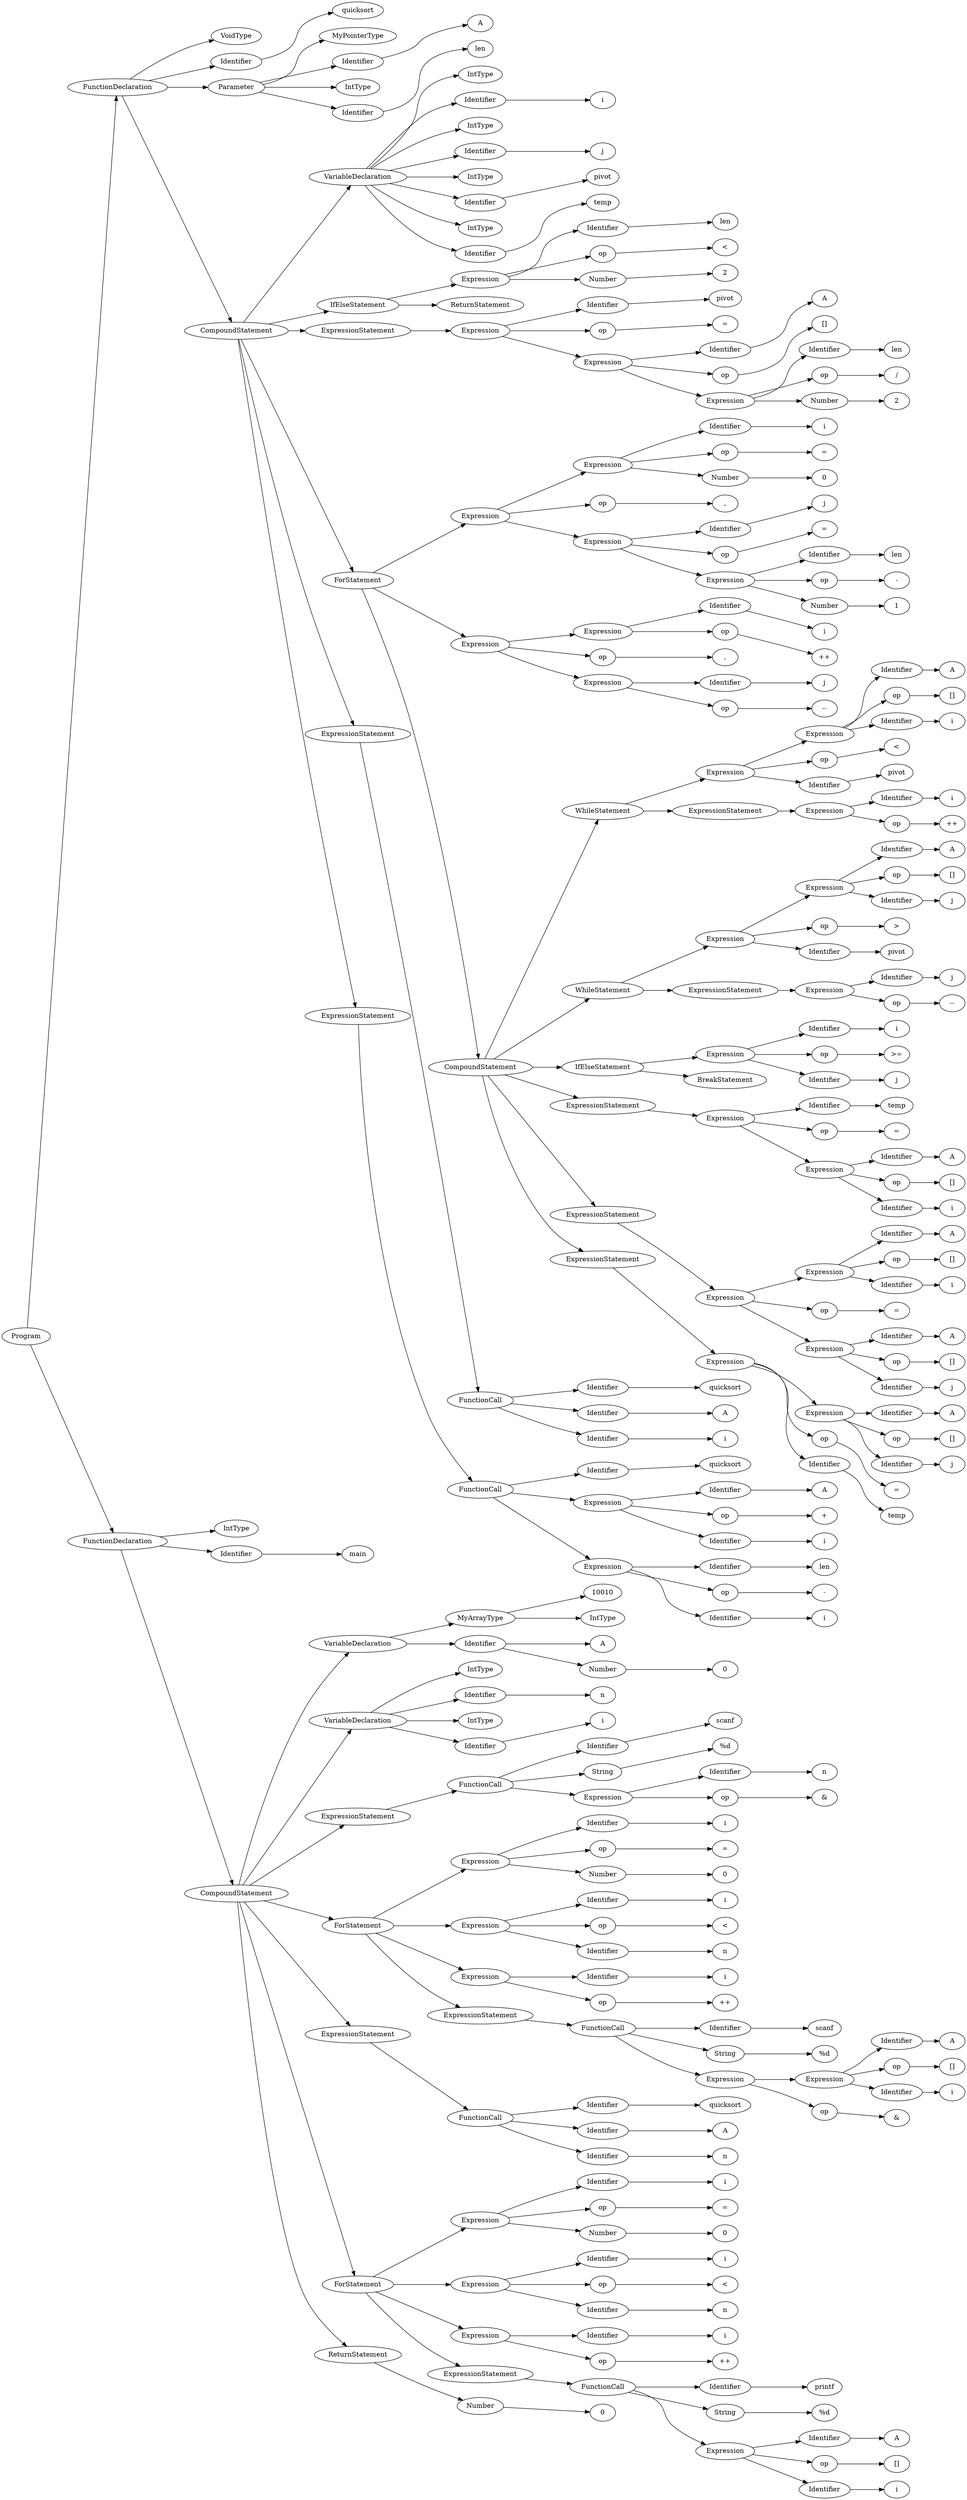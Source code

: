 // Visualization of the Abstract Syntax Tree
digraph AST {
	graph [rankdir=LR]
	Program [label=Program]
	FunctionDeclaration [label=FunctionDeclaration]
	Program -> FunctionDeclaration
	VoidType [label=VoidType]
	FunctionDeclaration -> VoidType
	Identifier [label=Identifier]
	FunctionDeclaration -> Identifier
	quicksort [label=quicksort]
	Identifier -> quicksort
	Parameter [label=Parameter]
	FunctionDeclaration -> Parameter
	MyPointerType [label=MyPointerType]
	Parameter -> MyPointerType
	Identifier7 [label=Identifier]
	Parameter -> Identifier7
	A [label=A]
	Identifier7 -> A
	IntType [label=IntType]
	Parameter -> IntType
	Identifier10 [label=Identifier]
	Parameter -> Identifier10
	len [label=len]
	Identifier10 -> len
	CompoundStatement [label=CompoundStatement]
	FunctionDeclaration -> CompoundStatement
	VariableDeclaration [label=VariableDeclaration]
	CompoundStatement -> VariableDeclaration
	IntType14 [label=IntType]
	VariableDeclaration -> IntType14
	Identifier15 [label=Identifier]
	VariableDeclaration -> Identifier15
	i [label=i]
	Identifier15 -> i
	IntType17 [label=IntType]
	VariableDeclaration -> IntType17
	Identifier18 [label=Identifier]
	VariableDeclaration -> Identifier18
	j [label=j]
	Identifier18 -> j
	IntType20 [label=IntType]
	VariableDeclaration -> IntType20
	Identifier21 [label=Identifier]
	VariableDeclaration -> Identifier21
	pivot [label=pivot]
	Identifier21 -> pivot
	IntType23 [label=IntType]
	VariableDeclaration -> IntType23
	Identifier24 [label=Identifier]
	VariableDeclaration -> Identifier24
	temp [label=temp]
	Identifier24 -> temp
	IfElseStatement [label=IfElseStatement]
	CompoundStatement -> IfElseStatement
	Expression [label=Expression]
	IfElseStatement -> Expression
	Identifier28 [label=Identifier]
	Expression -> Identifier28
	len29 [label=len]
	Identifier28 -> len29
	op [label=op]
	Expression -> op
	"<" [label="<"]
	op -> "<"
	Number [label=Number]
	Expression -> Number
	2 [label=2]
	Number -> 2
	ReturnStatement [label=ReturnStatement]
	IfElseStatement -> ReturnStatement
	ExpressionStatement [label=ExpressionStatement]
	CompoundStatement -> ExpressionStatement
	Expression36 [label=Expression]
	ExpressionStatement -> Expression36
	Identifier37 [label=Identifier]
	Expression36 -> Identifier37
	pivot38 [label=pivot]
	Identifier37 -> pivot38
	op39 [label=op]
	Expression36 -> op39
	"=" [label="="]
	op39 -> "="
	Expression41 [label=Expression]
	Expression36 -> Expression41
	Identifier42 [label=Identifier]
	Expression41 -> Identifier42
	A43 [label=A]
	Identifier42 -> A43
	op44 [label=op]
	Expression41 -> op44
	"[]" [label="[]"]
	op44 -> "[]"
	Expression46 [label=Expression]
	Expression41 -> Expression46
	Identifier47 [label=Identifier]
	Expression46 -> Identifier47
	len48 [label=len]
	Identifier47 -> len48
	op49 [label=op]
	Expression46 -> op49
	"/" [label="/"]
	op49 -> "/"
	Number51 [label=Number]
	Expression46 -> Number51
	252 [label=2]
	Number51 -> 252
	ForStatement [label=ForStatement]
	CompoundStatement -> ForStatement
	Expression54 [label=Expression]
	ForStatement -> Expression54
	Expression55 [label=Expression]
	Expression54 -> Expression55
	Identifier56 [label=Identifier]
	Expression55 -> Identifier56
	i57 [label=i]
	Identifier56 -> i57
	op58 [label=op]
	Expression55 -> op58
	"=59" [label="="]
	op58 -> "=59"
	Number60 [label=Number]
	Expression55 -> Number60
	0 [label=0]
	Number60 -> 0
	op62 [label=op]
	Expression54 -> op62
	"," [label=","]
	op62 -> ","
	Expression64 [label=Expression]
	Expression54 -> Expression64
	Identifier65 [label=Identifier]
	Expression64 -> Identifier65
	j66 [label=j]
	Identifier65 -> j66
	op67 [label=op]
	Expression64 -> op67
	"=68" [label="="]
	op67 -> "=68"
	Expression69 [label=Expression]
	Expression64 -> Expression69
	Identifier70 [label=Identifier]
	Expression69 -> Identifier70
	len71 [label=len]
	Identifier70 -> len71
	op72 [label=op]
	Expression69 -> op72
	"-" [label="-"]
	op72 -> "-"
	Number74 [label=Number]
	Expression69 -> Number74
	1 [label=1]
	Number74 -> 1
	Expression76 [label=Expression]
	ForStatement -> Expression76
	Expression77 [label=Expression]
	Expression76 -> Expression77
	Identifier78 [label=Identifier]
	Expression77 -> Identifier78
	i79 [label=i]
	Identifier78 -> i79
	op80 [label=op]
	Expression77 -> op80
	"++" [label="++"]
	op80 -> "++"
	op82 [label=op]
	Expression76 -> op82
	",83" [label=","]
	op82 -> ",83"
	Expression84 [label=Expression]
	Expression76 -> Expression84
	Identifier85 [label=Identifier]
	Expression84 -> Identifier85
	j86 [label=j]
	Identifier85 -> j86
	op87 [label=op]
	Expression84 -> op87
	"--" [label="--"]
	op87 -> "--"
	CompoundStatement89 [label=CompoundStatement]
	ForStatement -> CompoundStatement89
	WhileStatement [label=WhileStatement]
	CompoundStatement89 -> WhileStatement
	Expression91 [label=Expression]
	WhileStatement -> Expression91
	Expression92 [label=Expression]
	Expression91 -> Expression92
	Identifier93 [label=Identifier]
	Expression92 -> Identifier93
	A94 [label=A]
	Identifier93 -> A94
	op95 [label=op]
	Expression92 -> op95
	"[]96" [label="[]"]
	op95 -> "[]96"
	Identifier97 [label=Identifier]
	Expression92 -> Identifier97
	i98 [label=i]
	Identifier97 -> i98
	op99 [label=op]
	Expression91 -> op99
	"<100" [label="<"]
	op99 -> "<100"
	Identifier101 [label=Identifier]
	Expression91 -> Identifier101
	pivot102 [label=pivot]
	Identifier101 -> pivot102
	ExpressionStatement103 [label=ExpressionStatement]
	WhileStatement -> ExpressionStatement103
	Expression104 [label=Expression]
	ExpressionStatement103 -> Expression104
	Identifier105 [label=Identifier]
	Expression104 -> Identifier105
	i106 [label=i]
	Identifier105 -> i106
	op107 [label=op]
	Expression104 -> op107
	"++108" [label="++"]
	op107 -> "++108"
	WhileStatement109 [label=WhileStatement]
	CompoundStatement89 -> WhileStatement109
	Expression110 [label=Expression]
	WhileStatement109 -> Expression110
	Expression111 [label=Expression]
	Expression110 -> Expression111
	Identifier112 [label=Identifier]
	Expression111 -> Identifier112
	A113 [label=A]
	Identifier112 -> A113
	op114 [label=op]
	Expression111 -> op114
	"[]115" [label="[]"]
	op114 -> "[]115"
	Identifier116 [label=Identifier]
	Expression111 -> Identifier116
	j117 [label=j]
	Identifier116 -> j117
	op118 [label=op]
	Expression110 -> op118
	">" [label=">"]
	op118 -> ">"
	Identifier120 [label=Identifier]
	Expression110 -> Identifier120
	pivot121 [label=pivot]
	Identifier120 -> pivot121
	ExpressionStatement122 [label=ExpressionStatement]
	WhileStatement109 -> ExpressionStatement122
	Expression123 [label=Expression]
	ExpressionStatement122 -> Expression123
	Identifier124 [label=Identifier]
	Expression123 -> Identifier124
	j125 [label=j]
	Identifier124 -> j125
	op126 [label=op]
	Expression123 -> op126
	"--127" [label="--"]
	op126 -> "--127"
	IfElseStatement128 [label=IfElseStatement]
	CompoundStatement89 -> IfElseStatement128
	Expression129 [label=Expression]
	IfElseStatement128 -> Expression129
	Identifier130 [label=Identifier]
	Expression129 -> Identifier130
	i131 [label=i]
	Identifier130 -> i131
	op132 [label=op]
	Expression129 -> op132
	">=" [label=">="]
	op132 -> ">="
	Identifier134 [label=Identifier]
	Expression129 -> Identifier134
	j135 [label=j]
	Identifier134 -> j135
	BreakStatement [label=BreakStatement]
	IfElseStatement128 -> BreakStatement
	ExpressionStatement137 [label=ExpressionStatement]
	CompoundStatement89 -> ExpressionStatement137
	Expression138 [label=Expression]
	ExpressionStatement137 -> Expression138
	Identifier139 [label=Identifier]
	Expression138 -> Identifier139
	temp140 [label=temp]
	Identifier139 -> temp140
	op141 [label=op]
	Expression138 -> op141
	"=142" [label="="]
	op141 -> "=142"
	Expression143 [label=Expression]
	Expression138 -> Expression143
	Identifier144 [label=Identifier]
	Expression143 -> Identifier144
	A145 [label=A]
	Identifier144 -> A145
	op146 [label=op]
	Expression143 -> op146
	"[]147" [label="[]"]
	op146 -> "[]147"
	Identifier148 [label=Identifier]
	Expression143 -> Identifier148
	i149 [label=i]
	Identifier148 -> i149
	ExpressionStatement150 [label=ExpressionStatement]
	CompoundStatement89 -> ExpressionStatement150
	Expression151 [label=Expression]
	ExpressionStatement150 -> Expression151
	Expression152 [label=Expression]
	Expression151 -> Expression152
	Identifier153 [label=Identifier]
	Expression152 -> Identifier153
	A154 [label=A]
	Identifier153 -> A154
	op155 [label=op]
	Expression152 -> op155
	"[]156" [label="[]"]
	op155 -> "[]156"
	Identifier157 [label=Identifier]
	Expression152 -> Identifier157
	i158 [label=i]
	Identifier157 -> i158
	op159 [label=op]
	Expression151 -> op159
	"=160" [label="="]
	op159 -> "=160"
	Expression161 [label=Expression]
	Expression151 -> Expression161
	Identifier162 [label=Identifier]
	Expression161 -> Identifier162
	A163 [label=A]
	Identifier162 -> A163
	op164 [label=op]
	Expression161 -> op164
	"[]165" [label="[]"]
	op164 -> "[]165"
	Identifier166 [label=Identifier]
	Expression161 -> Identifier166
	j167 [label=j]
	Identifier166 -> j167
	ExpressionStatement168 [label=ExpressionStatement]
	CompoundStatement89 -> ExpressionStatement168
	Expression169 [label=Expression]
	ExpressionStatement168 -> Expression169
	Expression170 [label=Expression]
	Expression169 -> Expression170
	Identifier171 [label=Identifier]
	Expression170 -> Identifier171
	A172 [label=A]
	Identifier171 -> A172
	op173 [label=op]
	Expression170 -> op173
	"[]174" [label="[]"]
	op173 -> "[]174"
	Identifier175 [label=Identifier]
	Expression170 -> Identifier175
	j176 [label=j]
	Identifier175 -> j176
	op177 [label=op]
	Expression169 -> op177
	"=178" [label="="]
	op177 -> "=178"
	Identifier179 [label=Identifier]
	Expression169 -> Identifier179
	temp180 [label=temp]
	Identifier179 -> temp180
	ExpressionStatement181 [label=ExpressionStatement]
	CompoundStatement -> ExpressionStatement181
	FunctionCall [label=FunctionCall]
	ExpressionStatement181 -> FunctionCall
	Identifier183 [label=Identifier]
	FunctionCall -> Identifier183
	quicksort184 [label=quicksort]
	Identifier183 -> quicksort184
	Identifier185 [label=Identifier]
	FunctionCall -> Identifier185
	A186 [label=A]
	Identifier185 -> A186
	Identifier187 [label=Identifier]
	FunctionCall -> Identifier187
	i188 [label=i]
	Identifier187 -> i188
	ExpressionStatement189 [label=ExpressionStatement]
	CompoundStatement -> ExpressionStatement189
	FunctionCall190 [label=FunctionCall]
	ExpressionStatement189 -> FunctionCall190
	Identifier191 [label=Identifier]
	FunctionCall190 -> Identifier191
	quicksort192 [label=quicksort]
	Identifier191 -> quicksort192
	Expression193 [label=Expression]
	FunctionCall190 -> Expression193
	Identifier194 [label=Identifier]
	Expression193 -> Identifier194
	A195 [label=A]
	Identifier194 -> A195
	op196 [label=op]
	Expression193 -> op196
	"+" [label="+"]
	op196 -> "+"
	Identifier198 [label=Identifier]
	Expression193 -> Identifier198
	i199 [label=i]
	Identifier198 -> i199
	Expression200 [label=Expression]
	FunctionCall190 -> Expression200
	Identifier201 [label=Identifier]
	Expression200 -> Identifier201
	len202 [label=len]
	Identifier201 -> len202
	op203 [label=op]
	Expression200 -> op203
	-204 [label="-"]
	op203 -> -204
	Identifier205 [label=Identifier]
	Expression200 -> Identifier205
	i206 [label=i]
	Identifier205 -> i206
	FunctionDeclaration207 [label=FunctionDeclaration]
	Program -> FunctionDeclaration207
	IntType208 [label=IntType]
	FunctionDeclaration207 -> IntType208
	Identifier209 [label=Identifier]
	FunctionDeclaration207 -> Identifier209
	main [label=main]
	Identifier209 -> main
	CompoundStatement211 [label=CompoundStatement]
	FunctionDeclaration207 -> CompoundStatement211
	VariableDeclaration212 [label=VariableDeclaration]
	CompoundStatement211 -> VariableDeclaration212
	MyArrayType [label=MyArrayType]
	VariableDeclaration212 -> MyArrayType
	10010 [label=10010]
	MyArrayType -> 10010
	IntType215 [label=IntType]
	MyArrayType -> IntType215
	Identifier216 [label=Identifier]
	VariableDeclaration212 -> Identifier216
	A217 [label=A]
	Identifier216 -> A217
	Number218 [label=Number]
	Identifier216 -> Number218
	0219 [label=0]
	Number218 -> 0219
	VariableDeclaration220 [label=VariableDeclaration]
	CompoundStatement211 -> VariableDeclaration220
	IntType221 [label=IntType]
	VariableDeclaration220 -> IntType221
	Identifier222 [label=Identifier]
	VariableDeclaration220 -> Identifier222
	n [label=n]
	Identifier222 -> n
	IntType224 [label=IntType]
	VariableDeclaration220 -> IntType224
	Identifier225 [label=Identifier]
	VariableDeclaration220 -> Identifier225
	i226 [label=i]
	Identifier225 -> i226
	ExpressionStatement227 [label=ExpressionStatement]
	CompoundStatement211 -> ExpressionStatement227
	FunctionCall228 [label=FunctionCall]
	ExpressionStatement227 -> FunctionCall228
	Identifier229 [label=Identifier]
	FunctionCall228 -> Identifier229
	scanf [label=scanf]
	Identifier229 -> scanf
	String [label=String]
	FunctionCall228 -> String
	"%d" [label="%d"]
	String -> "%d"
	Expression233 [label=Expression]
	FunctionCall228 -> Expression233
	Identifier234 [label=Identifier]
	Expression233 -> Identifier234
	n235 [label=n]
	Identifier234 -> n235
	op236 [label=op]
	Expression233 -> op236
	"&" [label="&"]
	op236 -> "&"
	ForStatement238 [label=ForStatement]
	CompoundStatement211 -> ForStatement238
	Expression239 [label=Expression]
	ForStatement238 -> Expression239
	Identifier240 [label=Identifier]
	Expression239 -> Identifier240
	i241 [label=i]
	Identifier240 -> i241
	op242 [label=op]
	Expression239 -> op242
	"=243" [label="="]
	op242 -> "=243"
	Number244 [label=Number]
	Expression239 -> Number244
	0245 [label=0]
	Number244 -> 0245
	Expression246 [label=Expression]
	ForStatement238 -> Expression246
	Identifier247 [label=Identifier]
	Expression246 -> Identifier247
	i248 [label=i]
	Identifier247 -> i248
	op249 [label=op]
	Expression246 -> op249
	"<250" [label="<"]
	op249 -> "<250"
	Identifier251 [label=Identifier]
	Expression246 -> Identifier251
	n252 [label=n]
	Identifier251 -> n252
	Expression253 [label=Expression]
	ForStatement238 -> Expression253
	Identifier254 [label=Identifier]
	Expression253 -> Identifier254
	i255 [label=i]
	Identifier254 -> i255
	op256 [label=op]
	Expression253 -> op256
	"++257" [label="++"]
	op256 -> "++257"
	ExpressionStatement258 [label=ExpressionStatement]
	ForStatement238 -> ExpressionStatement258
	FunctionCall259 [label=FunctionCall]
	ExpressionStatement258 -> FunctionCall259
	Identifier260 [label=Identifier]
	FunctionCall259 -> Identifier260
	scanf261 [label=scanf]
	Identifier260 -> scanf261
	String262 [label=String]
	FunctionCall259 -> String262
	"%d263" [label="%d"]
	String262 -> "%d263"
	Expression264 [label=Expression]
	FunctionCall259 -> Expression264
	Expression265 [label=Expression]
	Expression264 -> Expression265
	Identifier266 [label=Identifier]
	Expression265 -> Identifier266
	A267 [label=A]
	Identifier266 -> A267
	op268 [label=op]
	Expression265 -> op268
	"[]269" [label="[]"]
	op268 -> "[]269"
	Identifier270 [label=Identifier]
	Expression265 -> Identifier270
	i271 [label=i]
	Identifier270 -> i271
	op272 [label=op]
	Expression264 -> op272
	"&273" [label="&"]
	op272 -> "&273"
	ExpressionStatement274 [label=ExpressionStatement]
	CompoundStatement211 -> ExpressionStatement274
	FunctionCall275 [label=FunctionCall]
	ExpressionStatement274 -> FunctionCall275
	Identifier276 [label=Identifier]
	FunctionCall275 -> Identifier276
	quicksort277 [label=quicksort]
	Identifier276 -> quicksort277
	Identifier278 [label=Identifier]
	FunctionCall275 -> Identifier278
	A279 [label=A]
	Identifier278 -> A279
	Identifier280 [label=Identifier]
	FunctionCall275 -> Identifier280
	n281 [label=n]
	Identifier280 -> n281
	ForStatement282 [label=ForStatement]
	CompoundStatement211 -> ForStatement282
	Expression283 [label=Expression]
	ForStatement282 -> Expression283
	Identifier284 [label=Identifier]
	Expression283 -> Identifier284
	i285 [label=i]
	Identifier284 -> i285
	op286 [label=op]
	Expression283 -> op286
	"=287" [label="="]
	op286 -> "=287"
	Number288 [label=Number]
	Expression283 -> Number288
	0289 [label=0]
	Number288 -> 0289
	Expression290 [label=Expression]
	ForStatement282 -> Expression290
	Identifier291 [label=Identifier]
	Expression290 -> Identifier291
	i292 [label=i]
	Identifier291 -> i292
	op293 [label=op]
	Expression290 -> op293
	"<294" [label="<"]
	op293 -> "<294"
	Identifier295 [label=Identifier]
	Expression290 -> Identifier295
	n296 [label=n]
	Identifier295 -> n296
	Expression297 [label=Expression]
	ForStatement282 -> Expression297
	Identifier298 [label=Identifier]
	Expression297 -> Identifier298
	i299 [label=i]
	Identifier298 -> i299
	op300 [label=op]
	Expression297 -> op300
	"++301" [label="++"]
	op300 -> "++301"
	ExpressionStatement302 [label=ExpressionStatement]
	ForStatement282 -> ExpressionStatement302
	FunctionCall303 [label=FunctionCall]
	ExpressionStatement302 -> FunctionCall303
	Identifier304 [label=Identifier]
	FunctionCall303 -> Identifier304
	printf [label=printf]
	Identifier304 -> printf
	String306 [label=String]
	FunctionCall303 -> String306
	"%d
" [label="%d
"]
	String306 -> "%d
"
	Expression308 [label=Expression]
	FunctionCall303 -> Expression308
	Identifier309 [label=Identifier]
	Expression308 -> Identifier309
	A310 [label=A]
	Identifier309 -> A310
	op311 [label=op]
	Expression308 -> op311
	"[]312" [label="[]"]
	op311 -> "[]312"
	Identifier313 [label=Identifier]
	Expression308 -> Identifier313
	i314 [label=i]
	Identifier313 -> i314
	ReturnStatement315 [label=ReturnStatement]
	CompoundStatement211 -> ReturnStatement315
	Number316 [label=Number]
	ReturnStatement315 -> Number316
	0317 [label=0]
	Number316 -> 0317
}
